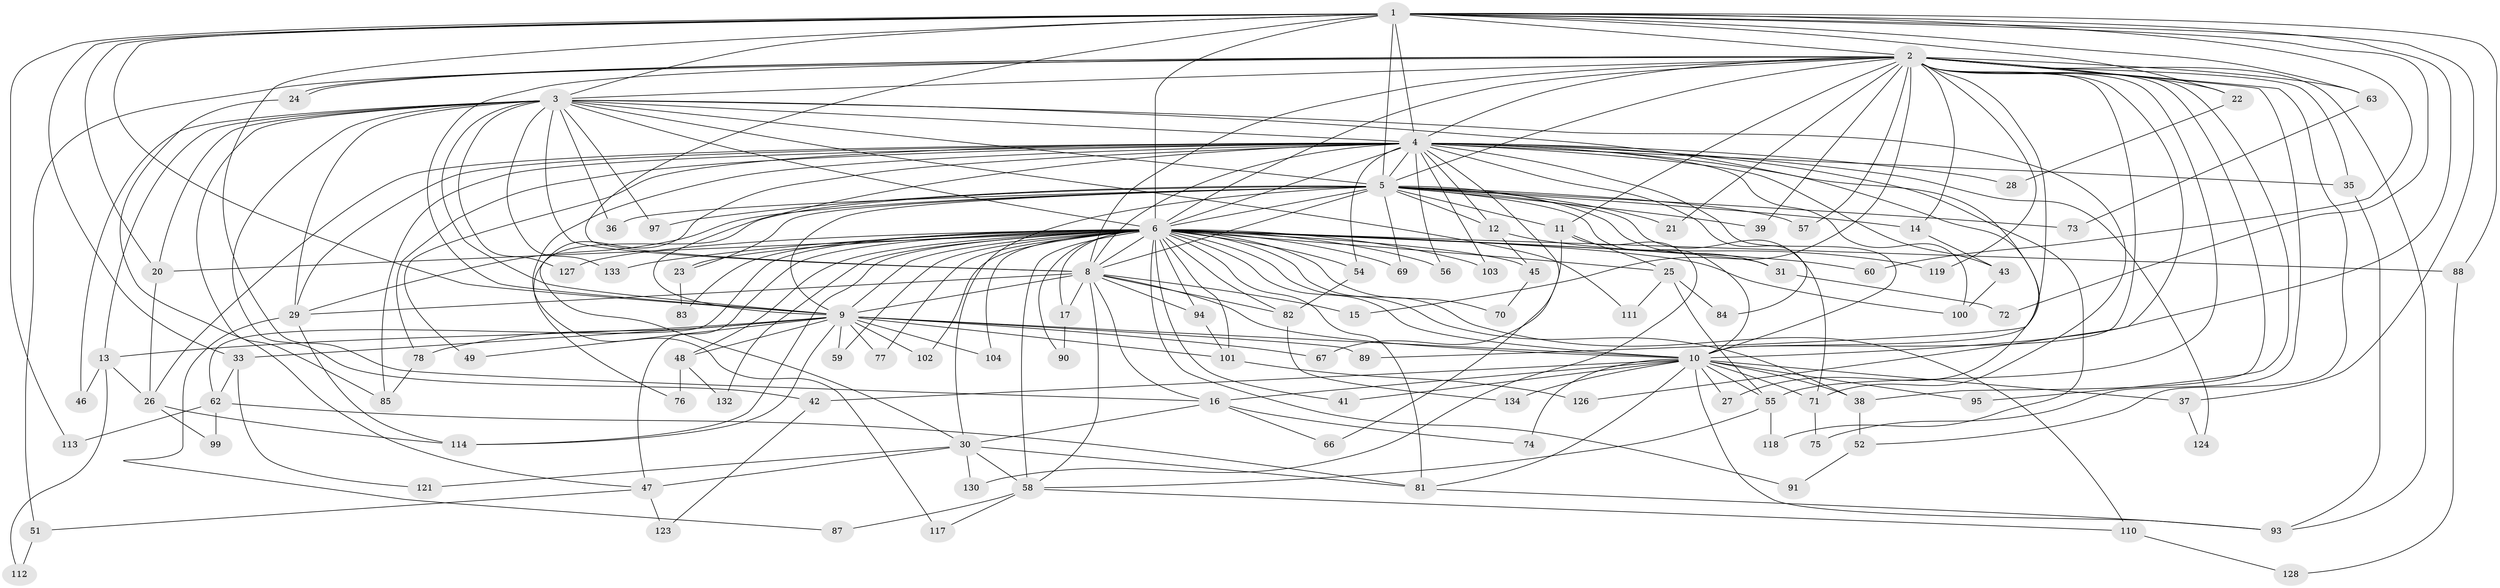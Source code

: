 // Generated by graph-tools (version 1.1) at 2025/51/02/27/25 19:51:52]
// undirected, 103 vertices, 246 edges
graph export_dot {
graph [start="1"]
  node [color=gray90,style=filled];
  1 [super="+68"];
  2 [super="+96"];
  3 [super="+34"];
  4 [super="+18"];
  5 [super="+80"];
  6 [super="+7"];
  8;
  9 [super="+129"];
  10 [super="+40"];
  11;
  12 [super="+32"];
  13;
  14;
  15;
  16 [super="+19"];
  17;
  20;
  21;
  22;
  23 [super="+105"];
  24;
  25 [super="+79"];
  26 [super="+53"];
  27;
  28;
  29 [super="+107"];
  30 [super="+86"];
  31;
  33 [super="+50"];
  35;
  36;
  37;
  38;
  39;
  41;
  42 [super="+44"];
  43;
  45;
  46;
  47 [super="+65"];
  48 [super="+122"];
  49;
  51 [super="+61"];
  52;
  54;
  55 [super="+64"];
  56;
  57;
  58;
  59;
  60;
  62 [super="+109"];
  63;
  66;
  67;
  69;
  70;
  71 [super="+98"];
  72;
  73;
  74;
  75;
  76;
  77;
  78;
  81 [super="+108"];
  82 [super="+92"];
  83;
  84;
  85 [super="+131"];
  87;
  88;
  89;
  90;
  91;
  93 [super="+125"];
  94;
  95;
  97;
  99;
  100 [super="+120"];
  101 [super="+106"];
  102 [super="+115"];
  103;
  104;
  110;
  111;
  112;
  113;
  114 [super="+116"];
  117;
  118;
  119;
  121;
  123;
  124;
  126;
  127;
  128;
  130;
  132;
  133;
  134;
  1 -- 2;
  1 -- 3;
  1 -- 4 [weight=2];
  1 -- 5;
  1 -- 6 [weight=2];
  1 -- 8;
  1 -- 9;
  1 -- 10;
  1 -- 22;
  1 -- 33;
  1 -- 37;
  1 -- 60;
  1 -- 63;
  1 -- 72;
  1 -- 88;
  1 -- 113;
  1 -- 20;
  1 -- 16;
  2 -- 3;
  2 -- 4;
  2 -- 5;
  2 -- 6 [weight=2];
  2 -- 8;
  2 -- 9;
  2 -- 10;
  2 -- 11;
  2 -- 14;
  2 -- 15;
  2 -- 21;
  2 -- 22;
  2 -- 24;
  2 -- 24;
  2 -- 35;
  2 -- 38;
  2 -- 39;
  2 -- 51 [weight=2];
  2 -- 52;
  2 -- 55;
  2 -- 57;
  2 -- 63;
  2 -- 75;
  2 -- 89;
  2 -- 95;
  2 -- 119;
  2 -- 126;
  2 -- 93;
  3 -- 4;
  3 -- 5;
  3 -- 6 [weight=2];
  3 -- 8;
  3 -- 9;
  3 -- 10;
  3 -- 13;
  3 -- 20;
  3 -- 36;
  3 -- 42;
  3 -- 46;
  3 -- 71;
  3 -- 85;
  3 -- 97;
  3 -- 111;
  3 -- 127;
  3 -- 133;
  3 -- 29;
  4 -- 5;
  4 -- 6 [weight=2];
  4 -- 8;
  4 -- 9;
  4 -- 10;
  4 -- 12 [weight=2];
  4 -- 26;
  4 -- 27;
  4 -- 28;
  4 -- 29;
  4 -- 30;
  4 -- 35;
  4 -- 43;
  4 -- 49;
  4 -- 54;
  4 -- 56;
  4 -- 66;
  4 -- 78;
  4 -- 84;
  4 -- 100;
  4 -- 103;
  4 -- 117;
  4 -- 118;
  4 -- 124;
  4 -- 85;
  5 -- 6 [weight=2];
  5 -- 8;
  5 -- 9;
  5 -- 10;
  5 -- 11;
  5 -- 12;
  5 -- 14;
  5 -- 21;
  5 -- 23;
  5 -- 29;
  5 -- 31;
  5 -- 36;
  5 -- 39;
  5 -- 57;
  5 -- 69;
  5 -- 73;
  5 -- 76;
  5 -- 97;
  5 -- 30;
  5 -- 71;
  6 -- 8 [weight=2];
  6 -- 9 [weight=2];
  6 -- 10 [weight=2];
  6 -- 17;
  6 -- 20;
  6 -- 25;
  6 -- 31;
  6 -- 38;
  6 -- 41;
  6 -- 45;
  6 -- 47;
  6 -- 48;
  6 -- 54;
  6 -- 58;
  6 -- 59;
  6 -- 60;
  6 -- 69;
  6 -- 70;
  6 -- 81;
  6 -- 83;
  6 -- 88;
  6 -- 90;
  6 -- 94;
  6 -- 101;
  6 -- 102 [weight=2];
  6 -- 110;
  6 -- 114;
  6 -- 127;
  6 -- 132;
  6 -- 133;
  6 -- 77;
  6 -- 23 [weight=2];
  6 -- 91;
  6 -- 103;
  6 -- 104;
  6 -- 56;
  6 -- 62;
  6 -- 82;
  6 -- 100;
  8 -- 9;
  8 -- 10;
  8 -- 15;
  8 -- 16;
  8 -- 17;
  8 -- 58;
  8 -- 82;
  8 -- 94;
  8 -- 29;
  9 -- 10;
  9 -- 13;
  9 -- 33 [weight=2];
  9 -- 48;
  9 -- 49;
  9 -- 59;
  9 -- 67;
  9 -- 77;
  9 -- 78;
  9 -- 89;
  9 -- 101;
  9 -- 102;
  9 -- 104;
  9 -- 114;
  10 -- 16;
  10 -- 27;
  10 -- 37;
  10 -- 41;
  10 -- 42 [weight=2];
  10 -- 55;
  10 -- 71;
  10 -- 74;
  10 -- 81;
  10 -- 95;
  10 -- 134;
  10 -- 38;
  10 -- 93;
  11 -- 25;
  11 -- 67;
  11 -- 130;
  12 -- 45;
  12 -- 119;
  13 -- 46;
  13 -- 112;
  13 -- 26;
  14 -- 43;
  16 -- 30;
  16 -- 66;
  16 -- 74;
  17 -- 90;
  20 -- 26;
  22 -- 28;
  23 -- 83;
  24 -- 47;
  25 -- 111;
  25 -- 84;
  25 -- 55;
  26 -- 99;
  26 -- 114;
  29 -- 87;
  29 -- 114;
  30 -- 47;
  30 -- 121;
  30 -- 130;
  30 -- 58;
  30 -- 81;
  31 -- 72;
  33 -- 62;
  33 -- 121;
  35 -- 93;
  37 -- 124;
  38 -- 52;
  42 -- 123;
  43 -- 100;
  45 -- 70;
  47 -- 51;
  47 -- 123;
  48 -- 76 [weight=2];
  48 -- 132;
  51 -- 112;
  52 -- 91;
  54 -- 82;
  55 -- 58;
  55 -- 118;
  58 -- 87;
  58 -- 110;
  58 -- 117;
  62 -- 99;
  62 -- 113;
  62 -- 81;
  63 -- 73;
  71 -- 75;
  78 -- 85;
  81 -- 93;
  82 -- 134;
  88 -- 128;
  94 -- 101;
  101 -- 126;
  110 -- 128;
}
